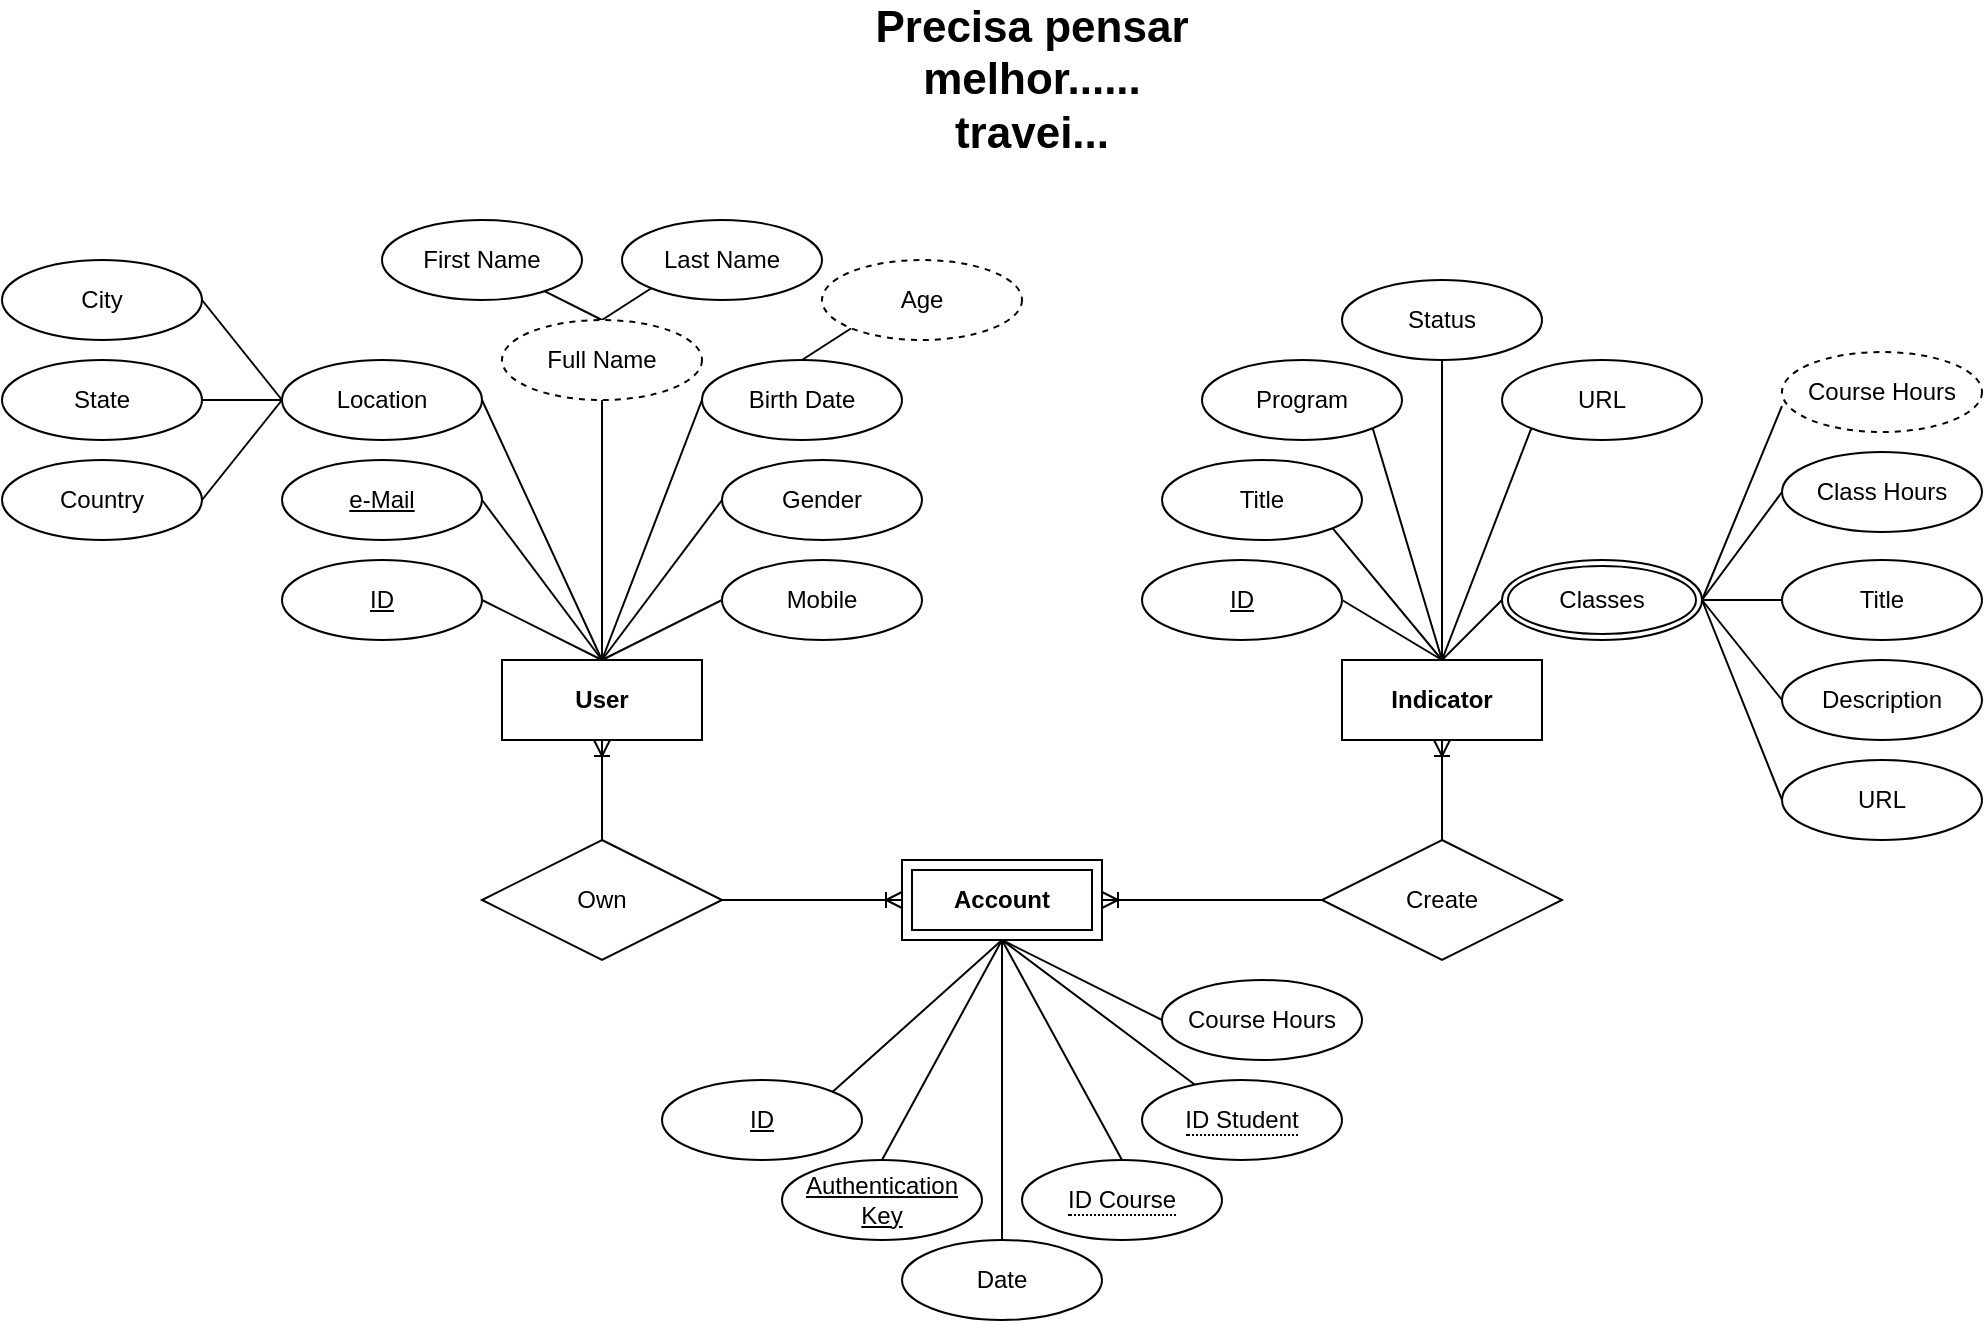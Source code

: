 <mxfile version="17.2.4" type="device"><diagram id="R2lEEEUBdFMjLlhIrx00" name="Page-1"><mxGraphModel dx="1204" dy="878" grid="1" gridSize="10" guides="1" tooltips="1" connect="1" arrows="1" fold="1" page="1" pageScale="1" pageWidth="1169" pageHeight="827" math="0" shadow="0" extFonts="Permanent Marker^https://fonts.googleapis.com/css?family=Permanent+Marker"><root><mxCell id="0"/><mxCell id="1" parent="0"/><mxCell id="SKkGPcV93eEnw3gqPqGm-1" style="edgeStyle=none;rounded=0;orthogonalLoop=1;jettySize=auto;html=1;exitX=0.5;exitY=1;exitDx=0;exitDy=0;entryX=0.5;entryY=0;entryDx=0;entryDy=0;endArrow=none;endFill=0;startArrow=ERoneToMany;startFill=0;" parent="1" source="SKkGPcV93eEnw3gqPqGm-2" target="SKkGPcV93eEnw3gqPqGm-14" edge="1"><mxGeometry relative="1" as="geometry"><mxPoint x="550" y="380.0" as="targetPoint"/></mxGeometry></mxCell><mxCell id="SKkGPcV93eEnw3gqPqGm-2" value="&lt;b&gt;User&lt;/b&gt;" style="whiteSpace=wrap;html=1;align=center;" parent="1" vertex="1"><mxGeometry x="340" y="360" width="100" height="40" as="geometry"/></mxCell><mxCell id="SKkGPcV93eEnw3gqPqGm-6" value="Last Name" style="ellipse;whiteSpace=wrap;html=1;align=center;" parent="1" vertex="1"><mxGeometry x="400" y="140" width="100" height="40" as="geometry"/></mxCell><mxCell id="SKkGPcV93eEnw3gqPqGm-7" value="Birth Date" style="ellipse;whiteSpace=wrap;html=1;align=center;" parent="1" vertex="1"><mxGeometry x="440" y="210" width="100" height="40" as="geometry"/></mxCell><mxCell id="SKkGPcV93eEnw3gqPqGm-8" value="e-Mail" style="ellipse;whiteSpace=wrap;html=1;align=center;fontStyle=4;" parent="1" vertex="1"><mxGeometry x="230" y="260" width="100" height="40" as="geometry"/></mxCell><mxCell id="SKkGPcV93eEnw3gqPqGm-9" style="rounded=0;orthogonalLoop=1;jettySize=auto;html=1;exitX=1;exitY=0.5;exitDx=0;exitDy=0;endArrow=none;endFill=0;" parent="1" source="SKkGPcV93eEnw3gqPqGm-8" edge="1"><mxGeometry relative="1" as="geometry"><mxPoint x="360" y="320" as="sourcePoint"/><mxPoint x="390" y="360" as="targetPoint"/></mxGeometry></mxCell><mxCell id="SKkGPcV93eEnw3gqPqGm-10" style="rounded=0;orthogonalLoop=1;jettySize=auto;html=1;endArrow=none;endFill=0;exitX=0.5;exitY=1;exitDx=0;exitDy=0;" parent="1" source="3QdAhj6eM5mHvInQrZt5-24" edge="1"><mxGeometry relative="1" as="geometry"><mxPoint x="400" y="250" as="sourcePoint"/><mxPoint x="390" y="360" as="targetPoint"/></mxGeometry></mxCell><mxCell id="SKkGPcV93eEnw3gqPqGm-12" style="rounded=0;orthogonalLoop=1;jettySize=auto;html=1;exitX=0;exitY=0.5;exitDx=0;exitDy=0;endArrow=none;endFill=0;entryX=0.5;entryY=0;entryDx=0;entryDy=0;" parent="1" source="SKkGPcV93eEnw3gqPqGm-7" target="SKkGPcV93eEnw3gqPqGm-2" edge="1"><mxGeometry relative="1" as="geometry"><mxPoint x="410" y="250" as="sourcePoint"/><mxPoint x="410" y="380" as="targetPoint"/></mxGeometry></mxCell><mxCell id="SKkGPcV93eEnw3gqPqGm-13" style="edgeStyle=none;rounded=0;orthogonalLoop=1;jettySize=auto;html=1;exitX=1;exitY=0.5;exitDx=0;exitDy=0;startArrow=none;startFill=0;endArrow=ERoneToMany;endFill=0;entryX=0;entryY=0.5;entryDx=0;entryDy=0;" parent="1" source="SKkGPcV93eEnw3gqPqGm-14" target="3QdAhj6eM5mHvInQrZt5-47" edge="1"><mxGeometry relative="1" as="geometry"><mxPoint x="460" y="470.0" as="sourcePoint"/><mxPoint x="540" y="480" as="targetPoint"/></mxGeometry></mxCell><mxCell id="SKkGPcV93eEnw3gqPqGm-14" value="Own" style="shape=rhombus;perimeter=rhombusPerimeter;whiteSpace=wrap;html=1;align=center;" parent="1" vertex="1"><mxGeometry x="330" y="450" width="120" height="60" as="geometry"/></mxCell><mxCell id="SKkGPcV93eEnw3gqPqGm-16" value="" style="edgeStyle=none;rounded=0;orthogonalLoop=1;jettySize=auto;html=1;startArrow=none;startFill=0;endArrow=none;endFill=0;" parent="1" target="SKkGPcV93eEnw3gqPqGm-43" edge="1"><mxGeometry relative="1" as="geometry"><mxPoint x="810" y="360" as="sourcePoint"/></mxGeometry></mxCell><mxCell id="3QdAhj6eM5mHvInQrZt5-27" style="edgeStyle=none;rounded=0;orthogonalLoop=1;jettySize=auto;html=1;exitX=0.5;exitY=0;exitDx=0;exitDy=0;entryX=0;entryY=0.5;entryDx=0;entryDy=0;endArrow=none;endFill=0;" parent="1" source="SKkGPcV93eEnw3gqPqGm-17" target="3QdAhj6eM5mHvInQrZt5-26" edge="1"><mxGeometry relative="1" as="geometry"/></mxCell><mxCell id="3QdAhj6eM5mHvInQrZt5-45" style="edgeStyle=none;rounded=0;orthogonalLoop=1;jettySize=auto;html=1;exitX=0.5;exitY=1;exitDx=0;exitDy=0;entryX=0.5;entryY=0;entryDx=0;entryDy=0;endArrow=none;endFill=0;startArrow=ERoneToMany;startFill=0;" parent="1" source="SKkGPcV93eEnw3gqPqGm-17" target="3QdAhj6eM5mHvInQrZt5-44" edge="1"><mxGeometry relative="1" as="geometry"/></mxCell><mxCell id="SKkGPcV93eEnw3gqPqGm-17" value="&lt;b&gt;Indicator&lt;/b&gt;" style="whiteSpace=wrap;html=1;align=center;" parent="1" vertex="1"><mxGeometry x="760" y="360" width="100" height="40" as="geometry"/></mxCell><mxCell id="SKkGPcV93eEnw3gqPqGm-18" style="rounded=0;orthogonalLoop=1;jettySize=auto;html=1;exitX=1;exitY=0.5;exitDx=0;exitDy=0;entryX=0.5;entryY=0;entryDx=0;entryDy=0;endArrow=none;endFill=0;" parent="1" source="SKkGPcV93eEnw3gqPqGm-19" target="SKkGPcV93eEnw3gqPqGm-17" edge="1"><mxGeometry relative="1" as="geometry"/></mxCell><mxCell id="SKkGPcV93eEnw3gqPqGm-19" value="ID" style="ellipse;whiteSpace=wrap;html=1;align=center;fontStyle=4;" parent="1" vertex="1"><mxGeometry x="660" y="310" width="100" height="40" as="geometry"/></mxCell><mxCell id="SKkGPcV93eEnw3gqPqGm-21" value="URL" style="ellipse;whiteSpace=wrap;html=1;align=center;" parent="1" vertex="1"><mxGeometry x="840" y="210" width="100" height="40" as="geometry"/></mxCell><mxCell id="SKkGPcV93eEnw3gqPqGm-23" style="rounded=0;orthogonalLoop=1;jettySize=auto;html=1;endArrow=none;endFill=0;exitX=1;exitY=1;exitDx=0;exitDy=0;" parent="1" source="SKkGPcV93eEnw3gqPqGm-27" edge="1"><mxGeometry relative="1" as="geometry"><mxPoint x="800" y="231" as="sourcePoint"/><mxPoint x="810" y="360" as="targetPoint"/></mxGeometry></mxCell><mxCell id="SKkGPcV93eEnw3gqPqGm-25" style="rounded=0;orthogonalLoop=1;jettySize=auto;html=1;exitX=0;exitY=1;exitDx=0;exitDy=0;endArrow=none;endFill=0;" parent="1" source="SKkGPcV93eEnw3gqPqGm-21" edge="1"><mxGeometry relative="1" as="geometry"><mxPoint x="820" y="240" as="sourcePoint"/><mxPoint x="810" y="360" as="targetPoint"/></mxGeometry></mxCell><mxCell id="SKkGPcV93eEnw3gqPqGm-27" value="Title" style="ellipse;whiteSpace=wrap;html=1;align=center;" parent="1" vertex="1"><mxGeometry x="670" y="260" width="100" height="40" as="geometry"/></mxCell><mxCell id="SKkGPcV93eEnw3gqPqGm-31" style="rounded=0;orthogonalLoop=1;jettySize=auto;html=1;exitX=1;exitY=0;exitDx=0;exitDy=0;endArrow=none;endFill=0;entryX=0.5;entryY=1;entryDx=0;entryDy=0;" parent="1" source="SKkGPcV93eEnw3gqPqGm-32" target="3QdAhj6eM5mHvInQrZt5-47" edge="1"><mxGeometry relative="1" as="geometry"><mxPoint x="590" y="500" as="targetPoint"/><mxPoint x="540" y="530.0" as="sourcePoint"/></mxGeometry></mxCell><mxCell id="SKkGPcV93eEnw3gqPqGm-32" value="ID" style="ellipse;whiteSpace=wrap;html=1;align=center;fontStyle=4;" parent="1" vertex="1"><mxGeometry x="420" y="570" width="100" height="40" as="geometry"/></mxCell><mxCell id="SKkGPcV93eEnw3gqPqGm-33" style="rounded=0;orthogonalLoop=1;jettySize=auto;html=1;endArrow=none;endFill=0;entryX=0.5;entryY=1;entryDx=0;entryDy=0;" parent="1" source="SKkGPcV93eEnw3gqPqGm-35" target="3QdAhj6eM5mHvInQrZt5-47" edge="1"><mxGeometry relative="1" as="geometry"><mxPoint x="555" y="350" as="sourcePoint"/><mxPoint x="590" y="500" as="targetPoint"/></mxGeometry></mxCell><mxCell id="SKkGPcV93eEnw3gqPqGm-34" style="rounded=0;orthogonalLoop=1;jettySize=auto;html=1;endArrow=none;endFill=0;entryX=0.5;entryY=1;entryDx=0;entryDy=0;exitX=0.5;exitY=0;exitDx=0;exitDy=0;" parent="1" source="SKkGPcV93eEnw3gqPqGm-36" target="3QdAhj6eM5mHvInQrZt5-47" edge="1"><mxGeometry relative="1" as="geometry"><mxPoint x="595" y="330" as="sourcePoint"/><mxPoint x="590" y="500" as="targetPoint"/></mxGeometry></mxCell><mxCell id="SKkGPcV93eEnw3gqPqGm-35" value="&lt;span style=&quot;border-bottom: 1px dotted&quot;&gt;ID Student&lt;/span&gt;" style="ellipse;whiteSpace=wrap;html=1;align=center;" parent="1" vertex="1"><mxGeometry x="660" y="570" width="100" height="40" as="geometry"/></mxCell><mxCell id="SKkGPcV93eEnw3gqPqGm-36" value="&lt;span style=&quot;border-bottom: 1px dotted&quot;&gt;ID Course&lt;/span&gt;" style="ellipse;whiteSpace=wrap;html=1;align=center;" parent="1" vertex="1"><mxGeometry x="600" y="610" width="100" height="40" as="geometry"/></mxCell><mxCell id="SKkGPcV93eEnw3gqPqGm-37" style="edgeStyle=none;rounded=0;orthogonalLoop=1;jettySize=auto;html=1;exitX=0.5;exitY=0;exitDx=0;exitDy=0;entryX=0.5;entryY=1;entryDx=0;entryDy=0;startArrow=none;startFill=0;endArrow=none;endFill=0;" parent="1" source="SKkGPcV93eEnw3gqPqGm-38" target="3QdAhj6eM5mHvInQrZt5-47" edge="1"><mxGeometry relative="1" as="geometry"><mxPoint x="560" y="590" as="sourcePoint"/><mxPoint x="590" y="500" as="targetPoint"/></mxGeometry></mxCell><mxCell id="SKkGPcV93eEnw3gqPqGm-38" value="Authentication&lt;br&gt;Key" style="ellipse;whiteSpace=wrap;html=1;align=center;fontStyle=4;" parent="1" vertex="1"><mxGeometry x="480" y="610" width="100" height="40" as="geometry"/></mxCell><mxCell id="SKkGPcV93eEnw3gqPqGm-41" style="edgeStyle=none;rounded=0;orthogonalLoop=1;jettySize=auto;html=1;exitX=1;exitY=1;exitDx=0;exitDy=0;startArrow=none;startFill=0;endArrow=none;endFill=0;" parent="1" source="SKkGPcV93eEnw3gqPqGm-42" edge="1"><mxGeometry relative="1" as="geometry"><mxPoint x="810" y="360" as="targetPoint"/></mxGeometry></mxCell><mxCell id="SKkGPcV93eEnw3gqPqGm-42" value="Program" style="ellipse;whiteSpace=wrap;html=1;align=center;" parent="1" vertex="1"><mxGeometry x="690" y="210" width="100" height="40" as="geometry"/></mxCell><mxCell id="SKkGPcV93eEnw3gqPqGm-43" value="Status" style="ellipse;whiteSpace=wrap;html=1;align=center;" parent="1" vertex="1"><mxGeometry x="760" y="170" width="100" height="40" as="geometry"/></mxCell><mxCell id="SKkGPcV93eEnw3gqPqGm-44" style="edgeStyle=none;rounded=0;orthogonalLoop=1;jettySize=auto;html=1;exitX=1;exitY=1;exitDx=0;exitDy=0;startArrow=none;startFill=0;endArrow=none;endFill=0;" parent="1" source="SKkGPcV93eEnw3gqPqGm-43" target="SKkGPcV93eEnw3gqPqGm-43" edge="1"><mxGeometry relative="1" as="geometry"/></mxCell><mxCell id="3QdAhj6eM5mHvInQrZt5-2" style="rounded=0;orthogonalLoop=1;jettySize=auto;html=1;entryX=0.5;entryY=0;entryDx=0;entryDy=0;endArrow=none;endFill=0;" parent="1" source="3QdAhj6eM5mHvInQrZt5-1" target="3QdAhj6eM5mHvInQrZt5-24" edge="1"><mxGeometry relative="1" as="geometry"><mxPoint x="390" y="190" as="targetPoint"/></mxGeometry></mxCell><mxCell id="3QdAhj6eM5mHvInQrZt5-1" value="First Name" style="ellipse;whiteSpace=wrap;html=1;align=center;" parent="1" vertex="1"><mxGeometry x="280" y="140" width="100" height="40" as="geometry"/></mxCell><mxCell id="3QdAhj6eM5mHvInQrZt5-3" style="rounded=0;orthogonalLoop=1;jettySize=auto;html=1;entryX=0;entryY=1;entryDx=0;entryDy=0;endArrow=none;endFill=0;exitX=0.5;exitY=0;exitDx=0;exitDy=0;" parent="1" source="3QdAhj6eM5mHvInQrZt5-24" target="SKkGPcV93eEnw3gqPqGm-6" edge="1"><mxGeometry relative="1" as="geometry"><mxPoint x="390" y="190" as="sourcePoint"/><mxPoint x="400" y="200" as="targetPoint"/></mxGeometry></mxCell><mxCell id="3QdAhj6eM5mHvInQrZt5-5" style="edgeStyle=none;rounded=0;orthogonalLoop=1;jettySize=auto;html=1;exitX=0;exitY=0.5;exitDx=0;exitDy=0;entryX=0.5;entryY=0;entryDx=0;entryDy=0;endArrow=none;endFill=0;" parent="1" source="3QdAhj6eM5mHvInQrZt5-4" target="SKkGPcV93eEnw3gqPqGm-2" edge="1"><mxGeometry relative="1" as="geometry"/></mxCell><mxCell id="3QdAhj6eM5mHvInQrZt5-4" value="Gender" style="ellipse;whiteSpace=wrap;html=1;align=center;" parent="1" vertex="1"><mxGeometry x="450" y="260" width="100" height="40" as="geometry"/></mxCell><mxCell id="3QdAhj6eM5mHvInQrZt5-6" style="edgeStyle=none;rounded=0;orthogonalLoop=1;jettySize=auto;html=1;exitX=0.5;exitY=1;exitDx=0;exitDy=0;endArrow=none;endFill=0;" parent="1" source="3QdAhj6eM5mHvInQrZt5-4" target="3QdAhj6eM5mHvInQrZt5-4" edge="1"><mxGeometry relative="1" as="geometry"/></mxCell><mxCell id="3QdAhj6eM5mHvInQrZt5-8" style="edgeStyle=none;rounded=0;orthogonalLoop=1;jettySize=auto;html=1;exitX=1;exitY=0.5;exitDx=0;exitDy=0;entryX=0.5;entryY=0;entryDx=0;entryDy=0;endArrow=none;endFill=0;" parent="1" source="3QdAhj6eM5mHvInQrZt5-7" target="SKkGPcV93eEnw3gqPqGm-2" edge="1"><mxGeometry relative="1" as="geometry"/></mxCell><mxCell id="3QdAhj6eM5mHvInQrZt5-62" style="edgeStyle=none;rounded=0;orthogonalLoop=1;jettySize=auto;html=1;exitX=0;exitY=0.5;exitDx=0;exitDy=0;entryX=1;entryY=0.5;entryDx=0;entryDy=0;startArrow=none;startFill=0;endArrow=none;endFill=0;" parent="1" source="3QdAhj6eM5mHvInQrZt5-7" target="3QdAhj6eM5mHvInQrZt5-57" edge="1"><mxGeometry relative="1" as="geometry"/></mxCell><mxCell id="3QdAhj6eM5mHvInQrZt5-7" value="Location" style="ellipse;whiteSpace=wrap;html=1;align=center;" parent="1" vertex="1"><mxGeometry x="230" y="210" width="100" height="40" as="geometry"/></mxCell><mxCell id="3QdAhj6eM5mHvInQrZt5-11" style="edgeStyle=none;rounded=0;orthogonalLoop=1;jettySize=auto;html=1;exitX=1;exitY=0.5;exitDx=0;exitDy=0;endArrow=none;endFill=0;" parent="1" source="3QdAhj6eM5mHvInQrZt5-12" edge="1"><mxGeometry relative="1" as="geometry"><mxPoint x="390" y="360" as="targetPoint"/><mxPoint x="330" y="330" as="sourcePoint"/></mxGeometry></mxCell><mxCell id="3QdAhj6eM5mHvInQrZt5-12" value="ID" style="ellipse;whiteSpace=wrap;html=1;align=center;fontStyle=4;" parent="1" vertex="1"><mxGeometry x="230" y="310" width="100" height="40" as="geometry"/></mxCell><mxCell id="3QdAhj6eM5mHvInQrZt5-14" style="edgeStyle=none;rounded=0;orthogonalLoop=1;jettySize=auto;html=1;exitX=0;exitY=1;exitDx=0;exitDy=0;entryX=0.5;entryY=0;entryDx=0;entryDy=0;endArrow=none;endFill=0;" parent="1" source="3QdAhj6eM5mHvInQrZt5-13" target="SKkGPcV93eEnw3gqPqGm-7" edge="1"><mxGeometry relative="1" as="geometry"/></mxCell><mxCell id="3QdAhj6eM5mHvInQrZt5-13" value="Age" style="ellipse;whiteSpace=wrap;html=1;align=center;dashed=1;" parent="1" vertex="1"><mxGeometry x="500" y="160" width="100" height="40" as="geometry"/></mxCell><mxCell id="3QdAhj6eM5mHvInQrZt5-24" value="Full Name" style="ellipse;whiteSpace=wrap;html=1;align=center;dashed=1;" parent="1" vertex="1"><mxGeometry x="340" y="190" width="100" height="40" as="geometry"/></mxCell><mxCell id="3QdAhj6eM5mHvInQrZt5-31" style="edgeStyle=none;rounded=0;orthogonalLoop=1;jettySize=auto;html=1;exitX=1;exitY=0.5;exitDx=0;exitDy=0;entryX=0;entryY=0.675;entryDx=0;entryDy=0;endArrow=none;endFill=0;entryPerimeter=0;" parent="1" source="3QdAhj6eM5mHvInQrZt5-26" target="3QdAhj6eM5mHvInQrZt5-30" edge="1"><mxGeometry relative="1" as="geometry"/></mxCell><mxCell id="3QdAhj6eM5mHvInQrZt5-52" style="edgeStyle=none;rounded=0;orthogonalLoop=1;jettySize=auto;html=1;exitX=1;exitY=0.5;exitDx=0;exitDy=0;entryX=0;entryY=0.5;entryDx=0;entryDy=0;startArrow=none;startFill=0;endArrow=none;endFill=0;" parent="1" source="3QdAhj6eM5mHvInQrZt5-26" target="3QdAhj6eM5mHvInQrZt5-49" edge="1"><mxGeometry relative="1" as="geometry"/></mxCell><mxCell id="3QdAhj6eM5mHvInQrZt5-53" style="edgeStyle=none;rounded=0;orthogonalLoop=1;jettySize=auto;html=1;exitX=1;exitY=0.5;exitDx=0;exitDy=0;entryX=0;entryY=0.5;entryDx=0;entryDy=0;startArrow=none;startFill=0;endArrow=none;endFill=0;" parent="1" source="3QdAhj6eM5mHvInQrZt5-26" target="3QdAhj6eM5mHvInQrZt5-51" edge="1"><mxGeometry relative="1" as="geometry"/></mxCell><mxCell id="3QdAhj6eM5mHvInQrZt5-26" value="Classes" style="ellipse;shape=doubleEllipse;margin=3;whiteSpace=wrap;html=1;align=center;" parent="1" vertex="1"><mxGeometry x="840" y="310" width="100" height="40" as="geometry"/></mxCell><mxCell id="3QdAhj6eM5mHvInQrZt5-29" style="edgeStyle=none;rounded=0;orthogonalLoop=1;jettySize=auto;html=1;exitX=0.5;exitY=1;exitDx=0;exitDy=0;endArrow=none;endFill=0;" parent="1" source="3QdAhj6eM5mHvInQrZt5-26" target="3QdAhj6eM5mHvInQrZt5-26" edge="1"><mxGeometry relative="1" as="geometry"/></mxCell><mxCell id="3QdAhj6eM5mHvInQrZt5-30" value="Course Hours" style="ellipse;whiteSpace=wrap;html=1;align=center;dashed=1;" parent="1" vertex="1"><mxGeometry x="980" y="206" width="100" height="40" as="geometry"/></mxCell><mxCell id="3QdAhj6eM5mHvInQrZt5-37" style="edgeStyle=none;rounded=0;orthogonalLoop=1;jettySize=auto;html=1;exitX=0.5;exitY=1;exitDx=0;exitDy=0;endArrow=none;endFill=0;" parent="1" source="3QdAhj6eM5mHvInQrZt5-30" target="3QdAhj6eM5mHvInQrZt5-30" edge="1"><mxGeometry relative="1" as="geometry"/></mxCell><mxCell id="3QdAhj6eM5mHvInQrZt5-43" style="edgeStyle=none;rounded=0;orthogonalLoop=1;jettySize=auto;html=1;exitX=1;exitY=1;exitDx=0;exitDy=0;endArrow=none;endFill=0;" parent="1" source="SKkGPcV93eEnw3gqPqGm-35" target="SKkGPcV93eEnw3gqPqGm-35" edge="1"><mxGeometry relative="1" as="geometry"/></mxCell><mxCell id="3QdAhj6eM5mHvInQrZt5-46" style="edgeStyle=none;rounded=0;orthogonalLoop=1;jettySize=auto;html=1;exitX=0;exitY=0.5;exitDx=0;exitDy=0;entryX=1;entryY=0.5;entryDx=0;entryDy=0;endArrow=ERoneToMany;endFill=0;startArrow=none;startFill=0;" parent="1" source="3QdAhj6eM5mHvInQrZt5-44" target="3QdAhj6eM5mHvInQrZt5-47" edge="1"><mxGeometry relative="1" as="geometry"><mxPoint x="640" y="480" as="targetPoint"/></mxGeometry></mxCell><mxCell id="3QdAhj6eM5mHvInQrZt5-44" value="Create" style="shape=rhombus;perimeter=rhombusPerimeter;whiteSpace=wrap;html=1;align=center;" parent="1" vertex="1"><mxGeometry x="750" y="450" width="120" height="60" as="geometry"/></mxCell><mxCell id="SgOpvp0JwXgOamLrefUK-4" style="edgeStyle=none;rounded=0;orthogonalLoop=1;jettySize=auto;html=1;exitX=0.5;exitY=1;exitDx=0;exitDy=0;entryX=0;entryY=0.5;entryDx=0;entryDy=0;endArrow=none;endFill=0;" parent="1" source="3QdAhj6eM5mHvInQrZt5-47" target="SgOpvp0JwXgOamLrefUK-3" edge="1"><mxGeometry relative="1" as="geometry"/></mxCell><mxCell id="3QdAhj6eM5mHvInQrZt5-47" value="&lt;b&gt;Account&lt;/b&gt;" style="shape=ext;margin=3;double=1;whiteSpace=wrap;html=1;align=center;" parent="1" vertex="1"><mxGeometry x="540" y="460" width="100" height="40" as="geometry"/></mxCell><mxCell id="3QdAhj6eM5mHvInQrZt5-54" style="edgeStyle=none;rounded=0;orthogonalLoop=1;jettySize=auto;html=1;exitX=0;exitY=0.5;exitDx=0;exitDy=0;entryX=1;entryY=0.5;entryDx=0;entryDy=0;startArrow=none;startFill=0;endArrow=none;endFill=0;" parent="1" source="3QdAhj6eM5mHvInQrZt5-48" target="3QdAhj6eM5mHvInQrZt5-26" edge="1"><mxGeometry relative="1" as="geometry"/></mxCell><mxCell id="3QdAhj6eM5mHvInQrZt5-48" value="URL" style="ellipse;whiteSpace=wrap;html=1;align=center;" parent="1" vertex="1"><mxGeometry x="980" y="410" width="100" height="40" as="geometry"/></mxCell><mxCell id="3QdAhj6eM5mHvInQrZt5-49" value="Title" style="ellipse;whiteSpace=wrap;html=1;align=center;" parent="1" vertex="1"><mxGeometry x="980" y="310" width="100" height="40" as="geometry"/></mxCell><mxCell id="3QdAhj6eM5mHvInQrZt5-51" value="Description" style="ellipse;whiteSpace=wrap;html=1;align=center;" parent="1" vertex="1"><mxGeometry x="980" y="360" width="100" height="40" as="geometry"/></mxCell><mxCell id="3QdAhj6eM5mHvInQrZt5-61" style="edgeStyle=none;rounded=0;orthogonalLoop=1;jettySize=auto;html=1;exitX=1;exitY=0.5;exitDx=0;exitDy=0;entryX=0;entryY=0.5;entryDx=0;entryDy=0;startArrow=none;startFill=0;endArrow=none;endFill=0;" parent="1" source="3QdAhj6eM5mHvInQrZt5-56" target="3QdAhj6eM5mHvInQrZt5-7" edge="1"><mxGeometry relative="1" as="geometry"/></mxCell><mxCell id="3QdAhj6eM5mHvInQrZt5-56" value="City" style="ellipse;whiteSpace=wrap;html=1;align=center;" parent="1" vertex="1"><mxGeometry x="90" y="160" width="100" height="40" as="geometry"/></mxCell><mxCell id="3QdAhj6eM5mHvInQrZt5-57" value="Country" style="ellipse;whiteSpace=wrap;html=1;align=center;" parent="1" vertex="1"><mxGeometry x="90" y="260" width="100" height="40" as="geometry"/></mxCell><mxCell id="3QdAhj6eM5mHvInQrZt5-59" style="edgeStyle=none;rounded=0;orthogonalLoop=1;jettySize=auto;html=1;exitX=1;exitY=0.5;exitDx=0;exitDy=0;entryX=0;entryY=0.5;entryDx=0;entryDy=0;startArrow=none;startFill=0;endArrow=none;endFill=0;" parent="1" source="3QdAhj6eM5mHvInQrZt5-58" target="3QdAhj6eM5mHvInQrZt5-7" edge="1"><mxGeometry relative="1" as="geometry"/></mxCell><mxCell id="3QdAhj6eM5mHvInQrZt5-58" value="State" style="ellipse;whiteSpace=wrap;html=1;align=center;" parent="1" vertex="1"><mxGeometry x="90" y="210" width="100" height="40" as="geometry"/></mxCell><mxCell id="3QdAhj6eM5mHvInQrZt5-63" value="Precisa pensar melhor...... travei..." style="text;html=1;strokeColor=none;fillColor=none;align=center;verticalAlign=middle;whiteSpace=wrap;rounded=0;fontStyle=1;fontSize=22;" parent="1" vertex="1"><mxGeometry x="510" y="60" width="190" height="20" as="geometry"/></mxCell><mxCell id="SgOpvp0JwXgOamLrefUK-2" style="rounded=0;orthogonalLoop=1;jettySize=auto;html=1;exitX=0.5;exitY=0;exitDx=0;exitDy=0;endArrow=none;endFill=0;" parent="1" source="SgOpvp0JwXgOamLrefUK-1" target="3QdAhj6eM5mHvInQrZt5-47" edge="1"><mxGeometry relative="1" as="geometry"/></mxCell><mxCell id="SgOpvp0JwXgOamLrefUK-1" value="Date" style="ellipse;whiteSpace=wrap;html=1;align=center;" parent="1" vertex="1"><mxGeometry x="540" y="650" width="100" height="40" as="geometry"/></mxCell><mxCell id="SgOpvp0JwXgOamLrefUK-3" value="Course Hours" style="ellipse;whiteSpace=wrap;html=1;align=center;" parent="1" vertex="1"><mxGeometry x="670" y="520" width="100" height="40" as="geometry"/></mxCell><mxCell id="SgOpvp0JwXgOamLrefUK-7" style="edgeStyle=none;rounded=0;orthogonalLoop=1;jettySize=auto;html=1;exitX=0;exitY=0.5;exitDx=0;exitDy=0;endArrow=none;endFill=0;" parent="1" source="SgOpvp0JwXgOamLrefUK-6" edge="1"><mxGeometry relative="1" as="geometry"><mxPoint x="390" y="360" as="targetPoint"/></mxGeometry></mxCell><mxCell id="SgOpvp0JwXgOamLrefUK-6" value="Mobile" style="ellipse;whiteSpace=wrap;html=1;align=center;" parent="1" vertex="1"><mxGeometry x="450" y="310" width="100" height="40" as="geometry"/></mxCell><mxCell id="RcpDYrsTe0o4LZfvrzHq-1" value="Class Hours" style="ellipse;whiteSpace=wrap;html=1;align=center;" parent="1" vertex="1"><mxGeometry x="980" y="256" width="100" height="40" as="geometry"/></mxCell><mxCell id="RcpDYrsTe0o4LZfvrzHq-3" style="edgeStyle=none;rounded=0;orthogonalLoop=1;jettySize=auto;html=1;exitX=0;exitY=0.5;exitDx=0;exitDy=0;entryX=1;entryY=0.5;entryDx=0;entryDy=0;startArrow=none;startFill=0;endArrow=none;endFill=0;" parent="1" source="RcpDYrsTe0o4LZfvrzHq-1" target="3QdAhj6eM5mHvInQrZt5-26" edge="1"><mxGeometry relative="1" as="geometry"><mxPoint x="990" y="415" as="sourcePoint"/><mxPoint x="950" y="340" as="targetPoint"/></mxGeometry></mxCell></root></mxGraphModel></diagram></mxfile>